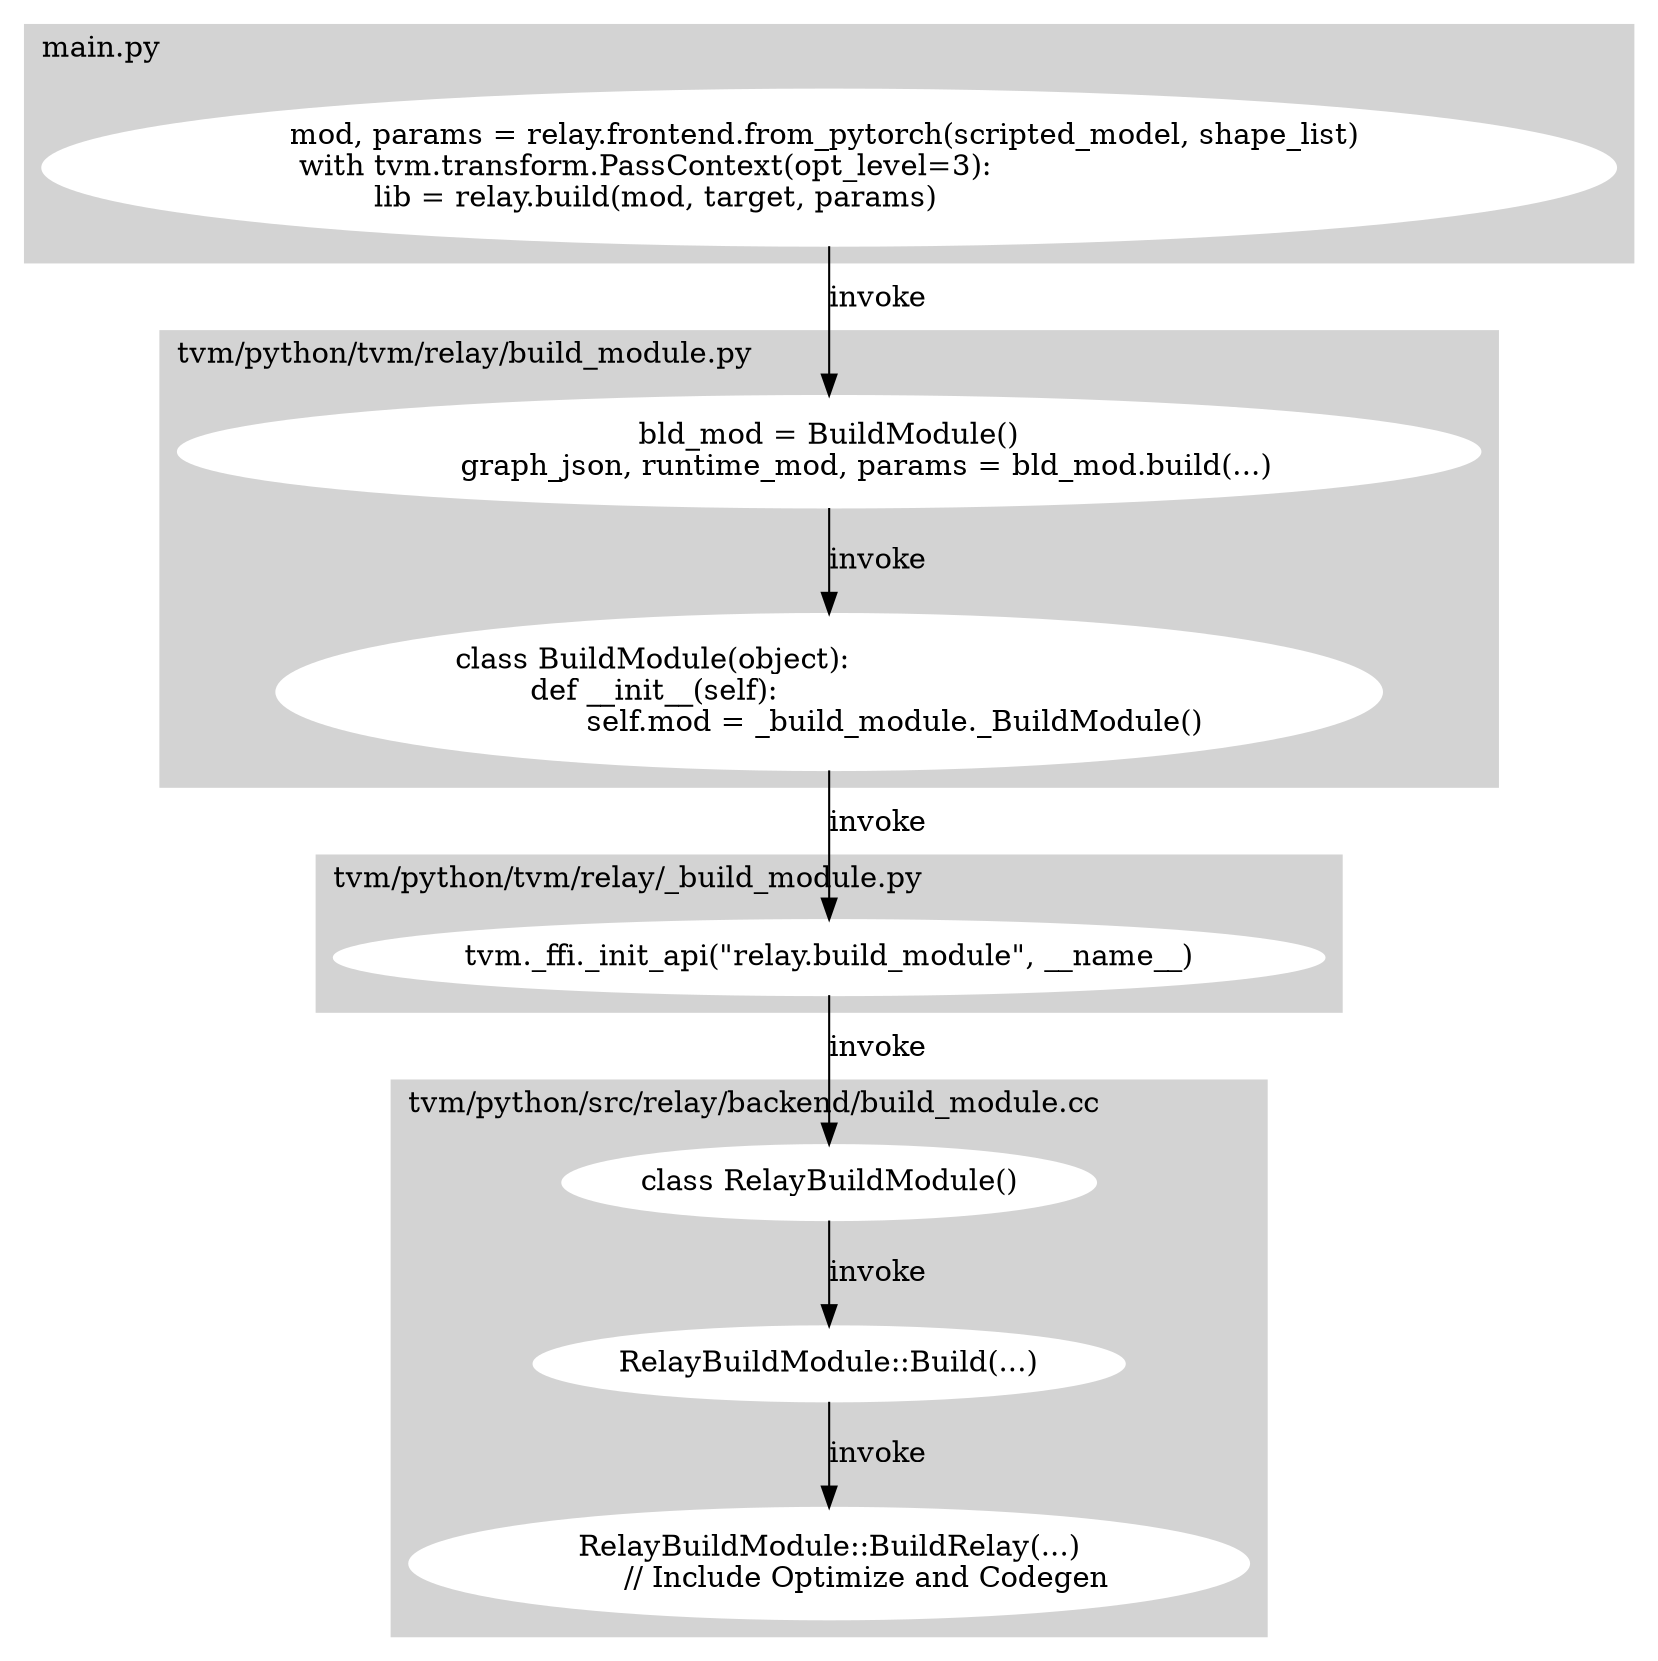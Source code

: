 digraph graphname {
    
    subgraph cluster_0 {
		style=filled;color=lightgrey;labeljust="l"
        node [style=filled,color=white];
        main [label="mod, params = relay.frontend.from_pytorch(scripted_model, shape_list) \l with tvm.transform.PassContext(opt_level=3):\l         lib = relay.build(mod, target, params)\l"]
		label = "main.py";
	}

    subgraph cluster_1 {
		style=filled;color=lightgrey;labeljust="l"
        node [style=filled,color=white];

        build0 [label="bld_mod = BuildModule()
        graph_json, runtime_mod, params = bld_mod.build(...)"]

        build1 [label="class BuildModule(object): \l        def __init__(self): \l              self.mod = _build_module._BuildModule()"
        labeljust=l]

        main->build0 [label="invoke"]
        build0->build1 [label="invoke"]

        label = "tvm/python/tvm/relay/build_module.py"; 
        }
    
    subgraph cluster_2 {
		style=filled;color=lightgrey;labeljust="l"
        node [style=filled,color=white];

        build2 [label="tvm._ffi._init_api(\"relay.build_module\", __name__)"]
        build1->build2 [label="invoke"]
        label = "tvm/python/tvm/relay/_build_module.py"; 
        }

    subgraph cluster_3 {
		style=filled;color=lightgrey;labeljust="l"
        node [style=filled,color=white];

        build4 [label="class RelayBuildModule()"]
        build5 [label="RelayBuildModule::Build(...)"]
        build6 [label="RelayBuildModule::BuildRelay(...)
        // Include Optimize and Codegen"]
        build2->build4 [label="invoke"]
        build4->build5 [label="invoke"]
        build5->build6 [label="invoke"]
        label = "tvm/python/src/relay/backend/build_module.cc";
        }
}
